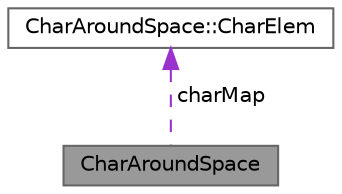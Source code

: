 digraph "CharAroundSpace"
{
 // INTERACTIVE_SVG=YES
 // LATEX_PDF_SIZE
  bgcolor="transparent";
  edge [fontname=Helvetica,fontsize=10,labelfontname=Helvetica,labelfontsize=10];
  node [fontname=Helvetica,fontsize=10,shape=box,height=0.2,width=0.4];
  Node1 [label="CharAroundSpace",height=0.2,width=0.4,color="gray40", fillcolor="grey60", style="filled", fontcolor="black",tooltip=" "];
  Node2 -> Node1 [dir="back",color="darkorchid3",style="dashed",label=" charMap" ];
  Node2 [label="CharAroundSpace::CharElem",height=0.2,width=0.4,color="gray40", fillcolor="white", style="filled",URL="$d7/d95/struct_char_around_space_1_1_char_elem.html",tooltip=" "];
}
